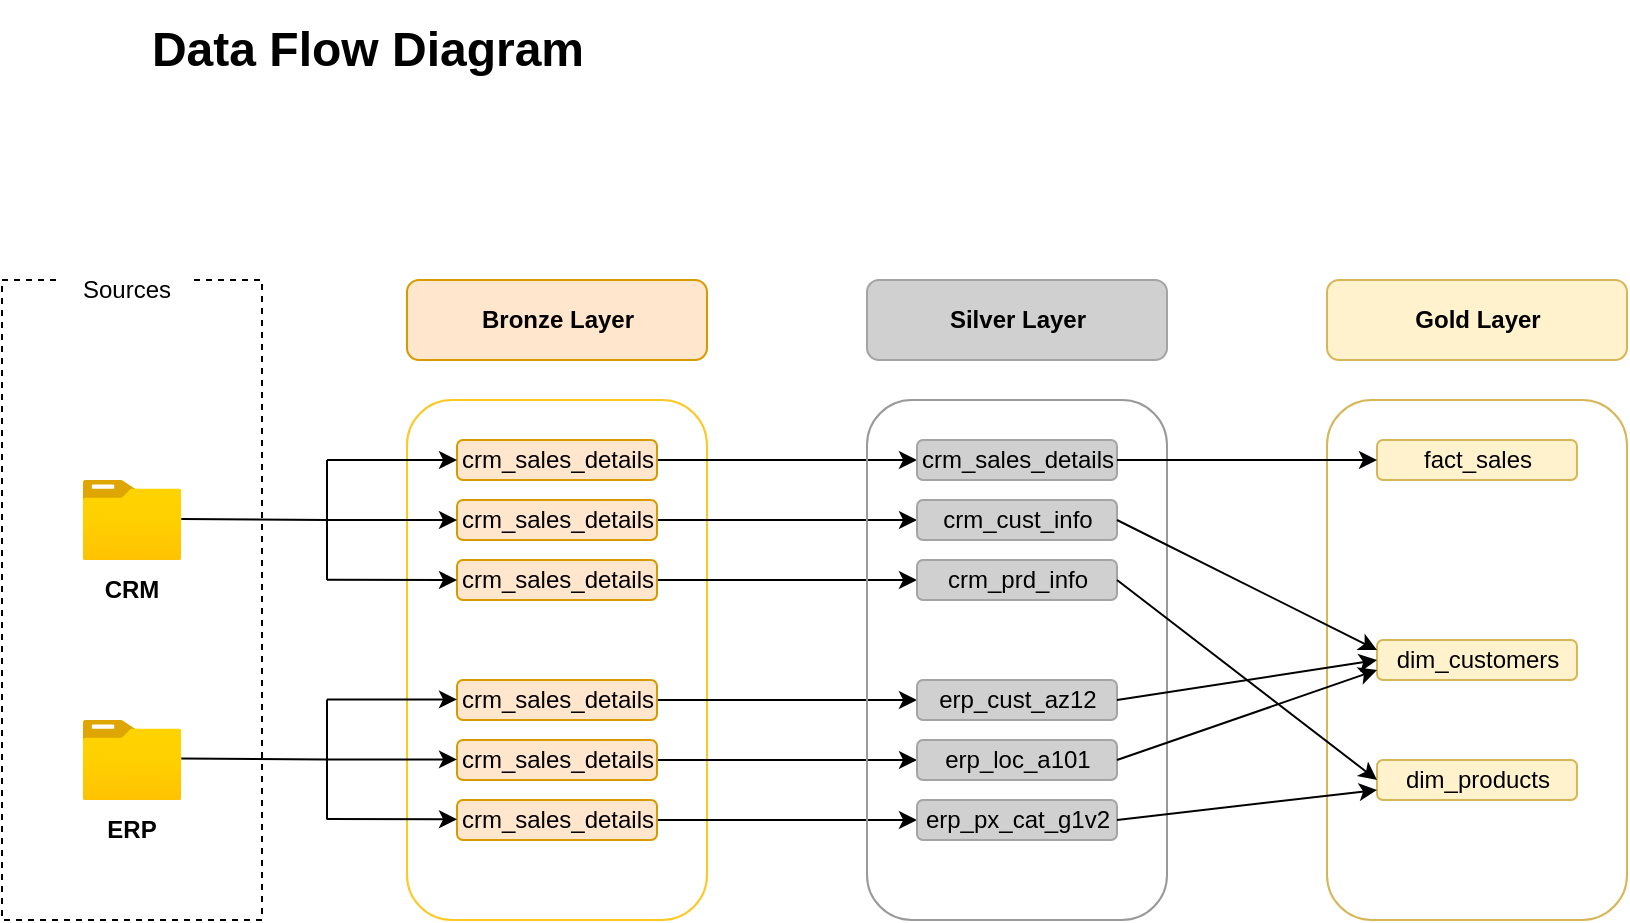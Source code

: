 <mxfile version="27.0.9">
  <diagram name="Page-1" id="_YAGnDCf7AARwbx5ehwd">
    <mxGraphModel dx="1281" dy="660" grid="1" gridSize="10" guides="1" tooltips="1" connect="1" arrows="1" fold="1" page="1" pageScale="1" pageWidth="850" pageHeight="1100" math="0" shadow="0">
      <root>
        <mxCell id="0" />
        <mxCell id="1" parent="0" />
        <mxCell id="oUe6RoK_sXlFQn9h2GNB-1" value="&lt;b&gt;&lt;font style=&quot;font-size: 24px;&quot;&gt;Data Flow Diagram&lt;/font&gt;&lt;/b&gt;" style="text;html=1;align=center;verticalAlign=middle;whiteSpace=wrap;rounded=0;" parent="1" vertex="1">
          <mxGeometry x="492.5" y="190" width="260" height="50" as="geometry" />
        </mxCell>
        <mxCell id="oUe6RoK_sXlFQn9h2GNB-2" value="" style="rounded=0;whiteSpace=wrap;html=1;fillColor=none;dashed=1;" parent="1" vertex="1">
          <mxGeometry x="440" y="330" width="130" height="320" as="geometry" />
        </mxCell>
        <mxCell id="oUe6RoK_sXlFQn9h2GNB-3" value="Sources" style="rounded=0;whiteSpace=wrap;html=1;fillColor=default;gradientColor=none;strokeColor=none;" parent="1" vertex="1">
          <mxGeometry x="470" y="320" width="65" height="30" as="geometry" />
        </mxCell>
        <mxCell id="oUe6RoK_sXlFQn9h2GNB-4" value="" style="image;aspect=fixed;html=1;points=[];align=center;fontSize=12;image=img/lib/azure2/general/Folder_Blank.svg;" parent="1" vertex="1">
          <mxGeometry x="480.36" y="430" width="49.28" height="40" as="geometry" />
        </mxCell>
        <mxCell id="oUe6RoK_sXlFQn9h2GNB-5" value="" style="image;aspect=fixed;html=1;points=[];align=center;fontSize=12;image=img/lib/azure2/general/Folder_Blank.svg;" parent="1" vertex="1">
          <mxGeometry x="480.36" y="550" width="49.28" height="40" as="geometry" />
        </mxCell>
        <mxCell id="oUe6RoK_sXlFQn9h2GNB-6" value="CRM" style="text;html=1;align=center;verticalAlign=middle;whiteSpace=wrap;rounded=0;fontStyle=1" parent="1" vertex="1">
          <mxGeometry x="475" y="470" width="60" height="30" as="geometry" />
        </mxCell>
        <mxCell id="oUe6RoK_sXlFQn9h2GNB-7" value="&lt;b&gt;ERP&lt;/b&gt;" style="text;html=1;align=center;verticalAlign=middle;whiteSpace=wrap;rounded=0;" parent="1" vertex="1">
          <mxGeometry x="475" y="590" width="60" height="30" as="geometry" />
        </mxCell>
        <mxCell id="oUe6RoK_sXlFQn9h2GNB-9" value="" style="rounded=1;whiteSpace=wrap;html=1;fillColor=none;strokeColor=light-dark(#FBC826,#543300);" parent="1" vertex="1">
          <mxGeometry x="642.5" y="390" width="150" height="260" as="geometry" />
        </mxCell>
        <mxCell id="oUe6RoK_sXlFQn9h2GNB-10" value="&lt;b&gt;Bronze Layer&lt;/b&gt;" style="rounded=1;whiteSpace=wrap;html=1;fillColor=#ffe6cc;strokeColor=#d79b00;" parent="1" vertex="1">
          <mxGeometry x="642.5" y="330" width="150" height="40" as="geometry" />
        </mxCell>
        <mxCell id="oUe6RoK_sXlFQn9h2GNB-43" style="edgeStyle=orthogonalEdgeStyle;rounded=0;orthogonalLoop=1;jettySize=auto;html=1;entryX=0;entryY=0.5;entryDx=0;entryDy=0;" parent="1" source="oUe6RoK_sXlFQn9h2GNB-11" target="oUe6RoK_sXlFQn9h2GNB-37" edge="1">
          <mxGeometry relative="1" as="geometry" />
        </mxCell>
        <mxCell id="oUe6RoK_sXlFQn9h2GNB-11" value="crm_sales_details" style="rounded=1;whiteSpace=wrap;html=1;strokeColor=#d79b00;fillColor=#ffe6cc;" parent="1" vertex="1">
          <mxGeometry x="667.5" y="410" width="100" height="20" as="geometry" />
        </mxCell>
        <mxCell id="oUe6RoK_sXlFQn9h2GNB-44" style="edgeStyle=orthogonalEdgeStyle;rounded=0;orthogonalLoop=1;jettySize=auto;html=1;entryX=0;entryY=0.5;entryDx=0;entryDy=0;" parent="1" source="oUe6RoK_sXlFQn9h2GNB-12" target="oUe6RoK_sXlFQn9h2GNB-38" edge="1">
          <mxGeometry relative="1" as="geometry" />
        </mxCell>
        <mxCell id="oUe6RoK_sXlFQn9h2GNB-12" value="crm_sales_details" style="rounded=1;whiteSpace=wrap;html=1;strokeColor=#d79b00;fillColor=#ffe6cc;" parent="1" vertex="1">
          <mxGeometry x="667.5" y="440" width="100" height="20" as="geometry" />
        </mxCell>
        <mxCell id="oUe6RoK_sXlFQn9h2GNB-45" style="edgeStyle=orthogonalEdgeStyle;rounded=0;orthogonalLoop=1;jettySize=auto;html=1;entryX=0;entryY=0.5;entryDx=0;entryDy=0;" parent="1" source="oUe6RoK_sXlFQn9h2GNB-13" target="oUe6RoK_sXlFQn9h2GNB-39" edge="1">
          <mxGeometry relative="1" as="geometry" />
        </mxCell>
        <mxCell id="oUe6RoK_sXlFQn9h2GNB-13" value="crm_sales_details" style="rounded=1;whiteSpace=wrap;html=1;strokeColor=#d79b00;fillColor=#ffe6cc;" parent="1" vertex="1">
          <mxGeometry x="667.5" y="470" width="100" height="20" as="geometry" />
        </mxCell>
        <mxCell id="oUe6RoK_sXlFQn9h2GNB-49" style="edgeStyle=orthogonalEdgeStyle;rounded=0;orthogonalLoop=1;jettySize=auto;html=1;entryX=0;entryY=0.5;entryDx=0;entryDy=0;" parent="1" source="oUe6RoK_sXlFQn9h2GNB-14" target="oUe6RoK_sXlFQn9h2GNB-40" edge="1">
          <mxGeometry relative="1" as="geometry" />
        </mxCell>
        <mxCell id="oUe6RoK_sXlFQn9h2GNB-14" value="crm_sales_details" style="rounded=1;whiteSpace=wrap;html=1;strokeColor=#d79b00;fillColor=#ffe6cc;" parent="1" vertex="1">
          <mxGeometry x="667.5" y="530" width="100" height="20" as="geometry" />
        </mxCell>
        <mxCell id="oUe6RoK_sXlFQn9h2GNB-47" style="edgeStyle=orthogonalEdgeStyle;rounded=0;orthogonalLoop=1;jettySize=auto;html=1;entryX=0;entryY=0.5;entryDx=0;entryDy=0;" parent="1" source="oUe6RoK_sXlFQn9h2GNB-15" target="oUe6RoK_sXlFQn9h2GNB-41" edge="1">
          <mxGeometry relative="1" as="geometry" />
        </mxCell>
        <mxCell id="oUe6RoK_sXlFQn9h2GNB-15" value="crm_sales_details" style="rounded=1;whiteSpace=wrap;html=1;strokeColor=#d79b00;fillColor=#ffe6cc;" parent="1" vertex="1">
          <mxGeometry x="667.5" y="560" width="100" height="20" as="geometry" />
        </mxCell>
        <mxCell id="oUe6RoK_sXlFQn9h2GNB-48" style="edgeStyle=orthogonalEdgeStyle;rounded=0;orthogonalLoop=1;jettySize=auto;html=1;entryX=0;entryY=0.5;entryDx=0;entryDy=0;" parent="1" source="oUe6RoK_sXlFQn9h2GNB-16" target="oUe6RoK_sXlFQn9h2GNB-42" edge="1">
          <mxGeometry relative="1" as="geometry" />
        </mxCell>
        <mxCell id="oUe6RoK_sXlFQn9h2GNB-16" value="crm_sales_details" style="rounded=1;whiteSpace=wrap;html=1;strokeColor=#d79b00;fillColor=#ffe6cc;" parent="1" vertex="1">
          <mxGeometry x="667.5" y="590" width="100" height="20" as="geometry" />
        </mxCell>
        <mxCell id="oUe6RoK_sXlFQn9h2GNB-17" value="" style="endArrow=classic;html=1;rounded=0;exitX=1.028;exitY=0.343;exitDx=0;exitDy=0;exitPerimeter=0;entryX=0;entryY=0.5;entryDx=0;entryDy=0;" parent="1" target="oUe6RoK_sXlFQn9h2GNB-12" edge="1">
          <mxGeometry width="50" height="50" relative="1" as="geometry">
            <mxPoint x="529.64" y="449.5" as="sourcePoint" />
            <mxPoint x="618.5" y="449.74" as="targetPoint" />
            <Array as="points">
              <mxPoint x="602.5" y="450" />
            </Array>
          </mxGeometry>
        </mxCell>
        <mxCell id="oUe6RoK_sXlFQn9h2GNB-22" value="" style="endArrow=none;html=1;rounded=0;" parent="1" edge="1">
          <mxGeometry width="50" height="50" relative="1" as="geometry">
            <mxPoint x="602.5" y="480" as="sourcePoint" />
            <mxPoint x="602.5" y="420" as="targetPoint" />
          </mxGeometry>
        </mxCell>
        <mxCell id="oUe6RoK_sXlFQn9h2GNB-25" value="" style="endArrow=classic;html=1;rounded=0;entryX=0;entryY=0.5;entryDx=0;entryDy=0;" parent="1" target="oUe6RoK_sXlFQn9h2GNB-11" edge="1">
          <mxGeometry width="50" height="50" relative="1" as="geometry">
            <mxPoint x="602.5" y="420" as="sourcePoint" />
            <mxPoint x="662.5" y="420" as="targetPoint" />
          </mxGeometry>
        </mxCell>
        <mxCell id="oUe6RoK_sXlFQn9h2GNB-26" value="" style="endArrow=classic;html=1;rounded=0;entryX=0;entryY=0.5;entryDx=0;entryDy=0;" parent="1" target="oUe6RoK_sXlFQn9h2GNB-13" edge="1">
          <mxGeometry width="50" height="50" relative="1" as="geometry">
            <mxPoint x="602.5" y="479.85" as="sourcePoint" />
            <mxPoint x="662.978" y="479.85" as="targetPoint" />
          </mxGeometry>
        </mxCell>
        <mxCell id="oUe6RoK_sXlFQn9h2GNB-31" value="" style="endArrow=classic;html=1;rounded=0;exitX=1.028;exitY=0.343;exitDx=0;exitDy=0;exitPerimeter=0;entryX=0;entryY=0.5;entryDx=0;entryDy=0;" parent="1" edge="1">
          <mxGeometry width="50" height="50" relative="1" as="geometry">
            <mxPoint x="529.64" y="569.19" as="sourcePoint" />
            <mxPoint x="667.5" y="569.69" as="targetPoint" />
            <Array as="points">
              <mxPoint x="602.5" y="569.69" />
            </Array>
          </mxGeometry>
        </mxCell>
        <mxCell id="oUe6RoK_sXlFQn9h2GNB-32" value="" style="endArrow=none;html=1;rounded=0;" parent="1" edge="1">
          <mxGeometry width="50" height="50" relative="1" as="geometry">
            <mxPoint x="602.5" y="599.69" as="sourcePoint" />
            <mxPoint x="602.5" y="539.69" as="targetPoint" />
          </mxGeometry>
        </mxCell>
        <mxCell id="oUe6RoK_sXlFQn9h2GNB-33" value="" style="endArrow=classic;html=1;rounded=0;entryX=0;entryY=0.5;entryDx=0;entryDy=0;" parent="1" edge="1">
          <mxGeometry width="50" height="50" relative="1" as="geometry">
            <mxPoint x="602.5" y="539.69" as="sourcePoint" />
            <mxPoint x="667.5" y="539.69" as="targetPoint" />
          </mxGeometry>
        </mxCell>
        <mxCell id="oUe6RoK_sXlFQn9h2GNB-34" value="" style="endArrow=classic;html=1;rounded=0;entryX=0;entryY=0.5;entryDx=0;entryDy=0;" parent="1" edge="1">
          <mxGeometry width="50" height="50" relative="1" as="geometry">
            <mxPoint x="602.5" y="599.54" as="sourcePoint" />
            <mxPoint x="667.5" y="599.69" as="targetPoint" />
          </mxGeometry>
        </mxCell>
        <mxCell id="oUe6RoK_sXlFQn9h2GNB-35" value="" style="rounded=1;whiteSpace=wrap;html=1;fillColor=none;strokeColor=light-dark(#999999,#543300);" parent="1" vertex="1">
          <mxGeometry x="872.5" y="390" width="150" height="260" as="geometry" />
        </mxCell>
        <mxCell id="oUe6RoK_sXlFQn9h2GNB-36" value="&lt;b&gt;Silver Layer&lt;/b&gt;" style="rounded=1;whiteSpace=wrap;html=1;fillColor=#D0D0D0;strokeColor=#A4A4A4;" parent="1" vertex="1">
          <mxGeometry x="872.5" y="330" width="150" height="40" as="geometry" />
        </mxCell>
        <mxCell id="oUe6RoK_sXlFQn9h2GNB-37" value="crm_sales_details" style="rounded=1;whiteSpace=wrap;html=1;strokeColor=#A4A4A4;fillColor=#D0D0D0;" parent="1" vertex="1">
          <mxGeometry x="897.5" y="410" width="100" height="20" as="geometry" />
        </mxCell>
        <mxCell id="oUe6RoK_sXlFQn9h2GNB-38" value="crm_cust_info" style="rounded=1;whiteSpace=wrap;html=1;strokeColor=#A4A4A4;fillColor=#D0D0D0;" parent="1" vertex="1">
          <mxGeometry x="897.5" y="440" width="100" height="20" as="geometry" />
        </mxCell>
        <mxCell id="oUe6RoK_sXlFQn9h2GNB-39" value="crm_prd_info" style="rounded=1;whiteSpace=wrap;html=1;strokeColor=#A4A4A4;fillColor=#D0D0D0;" parent="1" vertex="1">
          <mxGeometry x="897.5" y="470" width="100" height="20" as="geometry" />
        </mxCell>
        <mxCell id="oUe6RoK_sXlFQn9h2GNB-40" value="erp_cust_az12" style="rounded=1;whiteSpace=wrap;html=1;strokeColor=#A4A4A4;fillColor=#D0D0D0;" parent="1" vertex="1">
          <mxGeometry x="897.5" y="530" width="100" height="20" as="geometry" />
        </mxCell>
        <mxCell id="oUe6RoK_sXlFQn9h2GNB-41" value="erp_loc_a101" style="rounded=1;whiteSpace=wrap;html=1;strokeColor=#A4A4A4;fillColor=#D0D0D0;" parent="1" vertex="1">
          <mxGeometry x="897.5" y="560" width="100" height="20" as="geometry" />
        </mxCell>
        <mxCell id="oUe6RoK_sXlFQn9h2GNB-42" value="erp_px_cat_g1v2" style="rounded=1;whiteSpace=wrap;html=1;strokeColor=#A4A4A4;fillColor=#D0D0D0;" parent="1" vertex="1">
          <mxGeometry x="897.5" y="590" width="100" height="20" as="geometry" />
        </mxCell>
        <mxCell id="kLymaYgRJWaHOezhJ3QQ-1" value="" style="rounded=1;whiteSpace=wrap;html=1;fillColor=none;strokeColor=#d6b656;" vertex="1" parent="1">
          <mxGeometry x="1102.5" y="390" width="150" height="260" as="geometry" />
        </mxCell>
        <mxCell id="kLymaYgRJWaHOezhJ3QQ-2" value="&lt;b&gt;Gold Layer&lt;/b&gt;" style="rounded=1;whiteSpace=wrap;html=1;fillColor=#fff2cc;strokeColor=#d6b656;" vertex="1" parent="1">
          <mxGeometry x="1102.5" y="330" width="150" height="40" as="geometry" />
        </mxCell>
        <mxCell id="kLymaYgRJWaHOezhJ3QQ-3" value="fact_sales" style="rounded=1;whiteSpace=wrap;html=1;strokeColor=#d6b656;fillColor=#fff2cc;" vertex="1" parent="1">
          <mxGeometry x="1127.5" y="410" width="100" height="20" as="geometry" />
        </mxCell>
        <mxCell id="kLymaYgRJWaHOezhJ3QQ-6" value="dim_customers" style="rounded=1;whiteSpace=wrap;html=1;strokeColor=#d6b656;fillColor=#fff2cc;" vertex="1" parent="1">
          <mxGeometry x="1127.5" y="510" width="100" height="20" as="geometry" />
        </mxCell>
        <mxCell id="kLymaYgRJWaHOezhJ3QQ-8" value="dim_products" style="rounded=1;whiteSpace=wrap;html=1;strokeColor=#d6b656;fillColor=#fff2cc;" vertex="1" parent="1">
          <mxGeometry x="1127.5" y="570" width="100" height="20" as="geometry" />
        </mxCell>
        <mxCell id="kLymaYgRJWaHOezhJ3QQ-9" value="" style="endArrow=classic;html=1;rounded=0;exitX=1;exitY=0.5;exitDx=0;exitDy=0;entryX=0;entryY=0.5;entryDx=0;entryDy=0;" edge="1" parent="1" source="oUe6RoK_sXlFQn9h2GNB-37" target="kLymaYgRJWaHOezhJ3QQ-3">
          <mxGeometry width="50" height="50" relative="1" as="geometry">
            <mxPoint x="1042.5" y="510" as="sourcePoint" />
            <mxPoint x="1072.5" y="430" as="targetPoint" />
          </mxGeometry>
        </mxCell>
        <mxCell id="kLymaYgRJWaHOezhJ3QQ-10" value="" style="endArrow=classic;html=1;rounded=0;exitX=1;exitY=0.5;exitDx=0;exitDy=0;entryX=0;entryY=0.25;entryDx=0;entryDy=0;" edge="1" parent="1" source="oUe6RoK_sXlFQn9h2GNB-38" target="kLymaYgRJWaHOezhJ3QQ-6">
          <mxGeometry width="50" height="50" relative="1" as="geometry">
            <mxPoint x="1042.5" y="510" as="sourcePoint" />
            <mxPoint x="1092.5" y="460" as="targetPoint" />
          </mxGeometry>
        </mxCell>
        <mxCell id="kLymaYgRJWaHOezhJ3QQ-11" value="" style="endArrow=classic;html=1;rounded=0;exitX=1;exitY=0.5;exitDx=0;exitDy=0;entryX=0;entryY=0.5;entryDx=0;entryDy=0;" edge="1" parent="1" source="oUe6RoK_sXlFQn9h2GNB-39" target="kLymaYgRJWaHOezhJ3QQ-8">
          <mxGeometry width="50" height="50" relative="1" as="geometry">
            <mxPoint x="952.5" y="500" as="sourcePoint" />
            <mxPoint x="1042.5" y="530" as="targetPoint" />
          </mxGeometry>
        </mxCell>
        <mxCell id="kLymaYgRJWaHOezhJ3QQ-12" value="" style="endArrow=classic;html=1;rounded=0;exitX=1;exitY=0.5;exitDx=0;exitDy=0;entryX=0;entryY=0.5;entryDx=0;entryDy=0;" edge="1" parent="1" source="oUe6RoK_sXlFQn9h2GNB-40" target="kLymaYgRJWaHOezhJ3QQ-6">
          <mxGeometry width="50" height="50" relative="1" as="geometry">
            <mxPoint x="1072.5" y="750" as="sourcePoint" />
            <mxPoint x="1122.5" y="700" as="targetPoint" />
          </mxGeometry>
        </mxCell>
        <mxCell id="kLymaYgRJWaHOezhJ3QQ-13" value="" style="endArrow=classic;html=1;rounded=0;exitX=1;exitY=0.5;exitDx=0;exitDy=0;entryX=0;entryY=0.75;entryDx=0;entryDy=0;" edge="1" parent="1" target="kLymaYgRJWaHOezhJ3QQ-6">
          <mxGeometry width="50" height="50" relative="1" as="geometry">
            <mxPoint x="997.5" y="570" as="sourcePoint" />
            <mxPoint x="1127.5" y="550" as="targetPoint" />
          </mxGeometry>
        </mxCell>
        <mxCell id="kLymaYgRJWaHOezhJ3QQ-14" value="" style="endArrow=classic;html=1;rounded=0;entryX=0;entryY=0.75;entryDx=0;entryDy=0;" edge="1" parent="1" target="kLymaYgRJWaHOezhJ3QQ-8">
          <mxGeometry width="50" height="50" relative="1" as="geometry">
            <mxPoint x="997.5" y="600" as="sourcePoint" />
            <mxPoint x="1067.5" y="570" as="targetPoint" />
          </mxGeometry>
        </mxCell>
      </root>
    </mxGraphModel>
  </diagram>
</mxfile>
